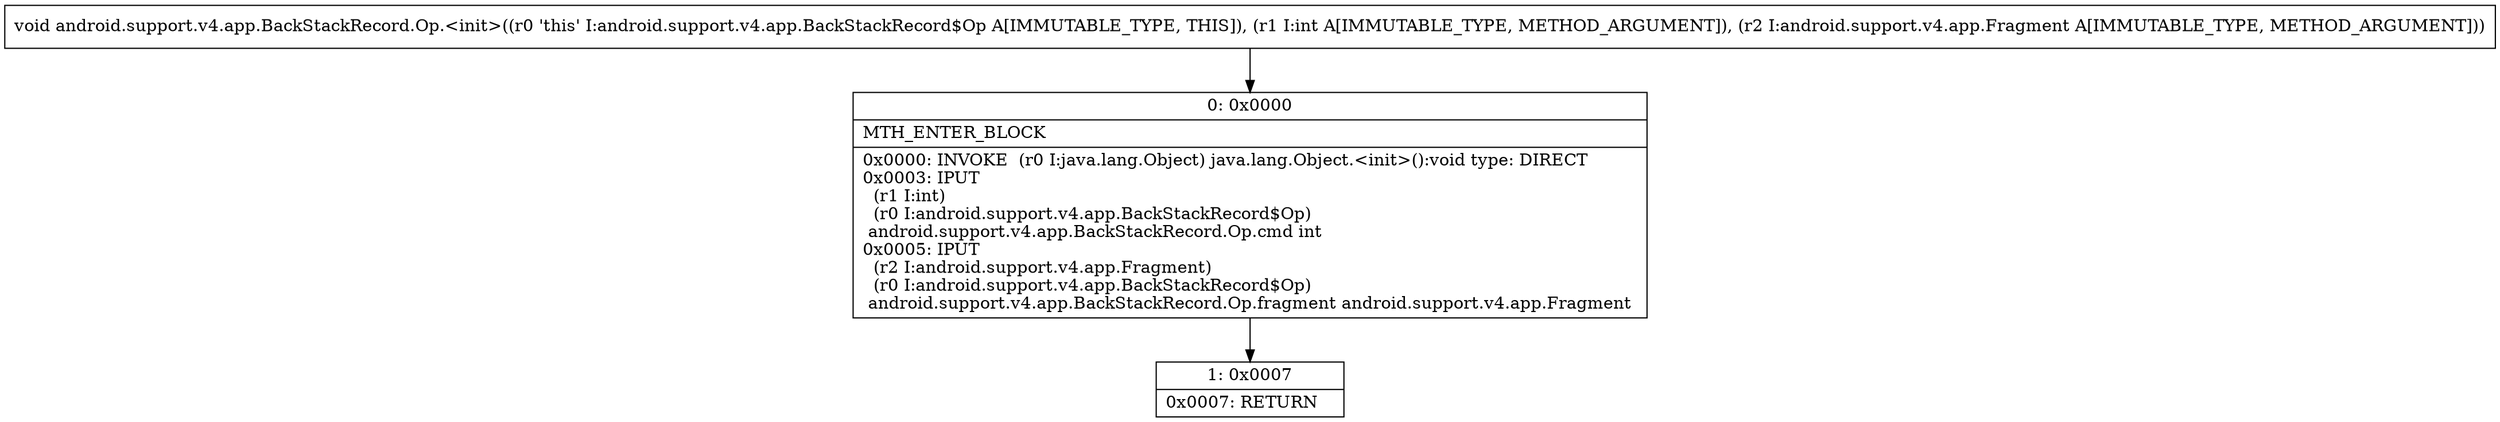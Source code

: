 digraph "CFG forandroid.support.v4.app.BackStackRecord.Op.\<init\>(ILandroid\/support\/v4\/app\/Fragment;)V" {
Node_0 [shape=record,label="{0\:\ 0x0000|MTH_ENTER_BLOCK\l|0x0000: INVOKE  (r0 I:java.lang.Object) java.lang.Object.\<init\>():void type: DIRECT \l0x0003: IPUT  \l  (r1 I:int)\l  (r0 I:android.support.v4.app.BackStackRecord$Op)\l android.support.v4.app.BackStackRecord.Op.cmd int \l0x0005: IPUT  \l  (r2 I:android.support.v4.app.Fragment)\l  (r0 I:android.support.v4.app.BackStackRecord$Op)\l android.support.v4.app.BackStackRecord.Op.fragment android.support.v4.app.Fragment \l}"];
Node_1 [shape=record,label="{1\:\ 0x0007|0x0007: RETURN   \l}"];
MethodNode[shape=record,label="{void android.support.v4.app.BackStackRecord.Op.\<init\>((r0 'this' I:android.support.v4.app.BackStackRecord$Op A[IMMUTABLE_TYPE, THIS]), (r1 I:int A[IMMUTABLE_TYPE, METHOD_ARGUMENT]), (r2 I:android.support.v4.app.Fragment A[IMMUTABLE_TYPE, METHOD_ARGUMENT])) }"];
MethodNode -> Node_0;
Node_0 -> Node_1;
}

